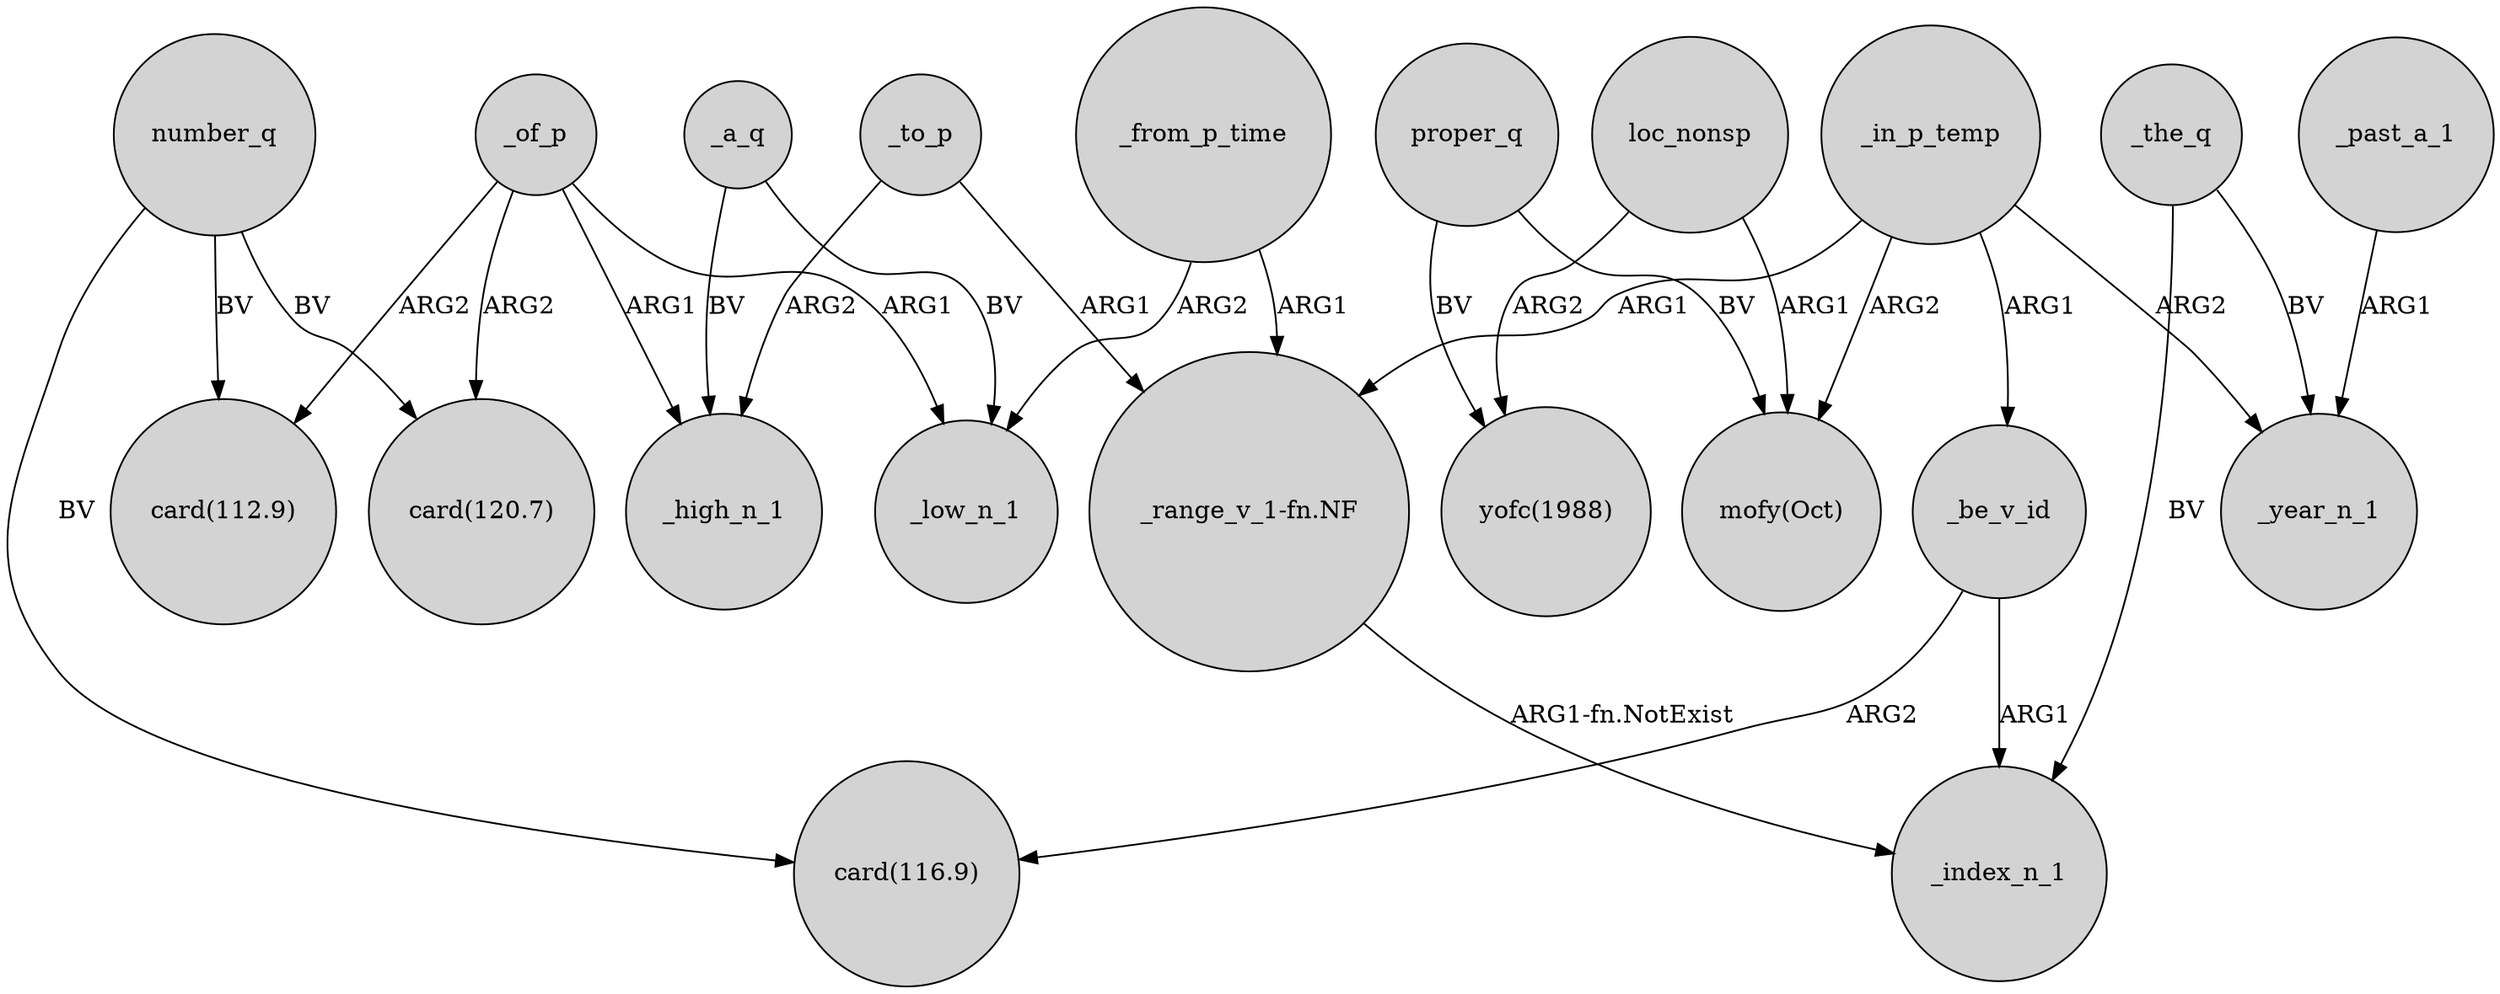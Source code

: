 digraph {
	node [shape=circle style=filled]
	_a_q -> _high_n_1 [label=BV]
	loc_nonsp -> "mofy(Oct)" [label=ARG1]
	_in_p_temp -> _be_v_id [label=ARG1]
	number_q -> "card(112.9)" [label=BV]
	_in_p_temp -> "mofy(Oct)" [label=ARG2]
	proper_q -> "mofy(Oct)" [label=BV]
	_to_p -> "_range_v_1-fn.NF" [label=ARG1]
	_to_p -> _high_n_1 [label=ARG2]
	_be_v_id -> _index_n_1 [label=ARG1]
	"_range_v_1-fn.NF" -> _index_n_1 [label="ARG1-fn.NotExist"]
	_past_a_1 -> _year_n_1 [label=ARG1]
	_in_p_temp -> _year_n_1 [label=ARG2]
	_from_p_time -> "_range_v_1-fn.NF" [label=ARG1]
	_of_p -> "card(112.9)" [label=ARG2]
	_of_p -> "card(120.7)" [label=ARG2]
	_of_p -> _high_n_1 [label=ARG1]
	proper_q -> "yofc(1988)" [label=BV]
	_of_p -> _low_n_1 [label=ARG1]
	_from_p_time -> _low_n_1 [label=ARG2]
	_a_q -> _low_n_1 [label=BV]
	_in_p_temp -> "_range_v_1-fn.NF" [label=ARG1]
	_the_q -> _year_n_1 [label=BV]
	_the_q -> _index_n_1 [label=BV]
	number_q -> "card(116.9)" [label=BV]
	number_q -> "card(120.7)" [label=BV]
	_be_v_id -> "card(116.9)" [label=ARG2]
	loc_nonsp -> "yofc(1988)" [label=ARG2]
}
